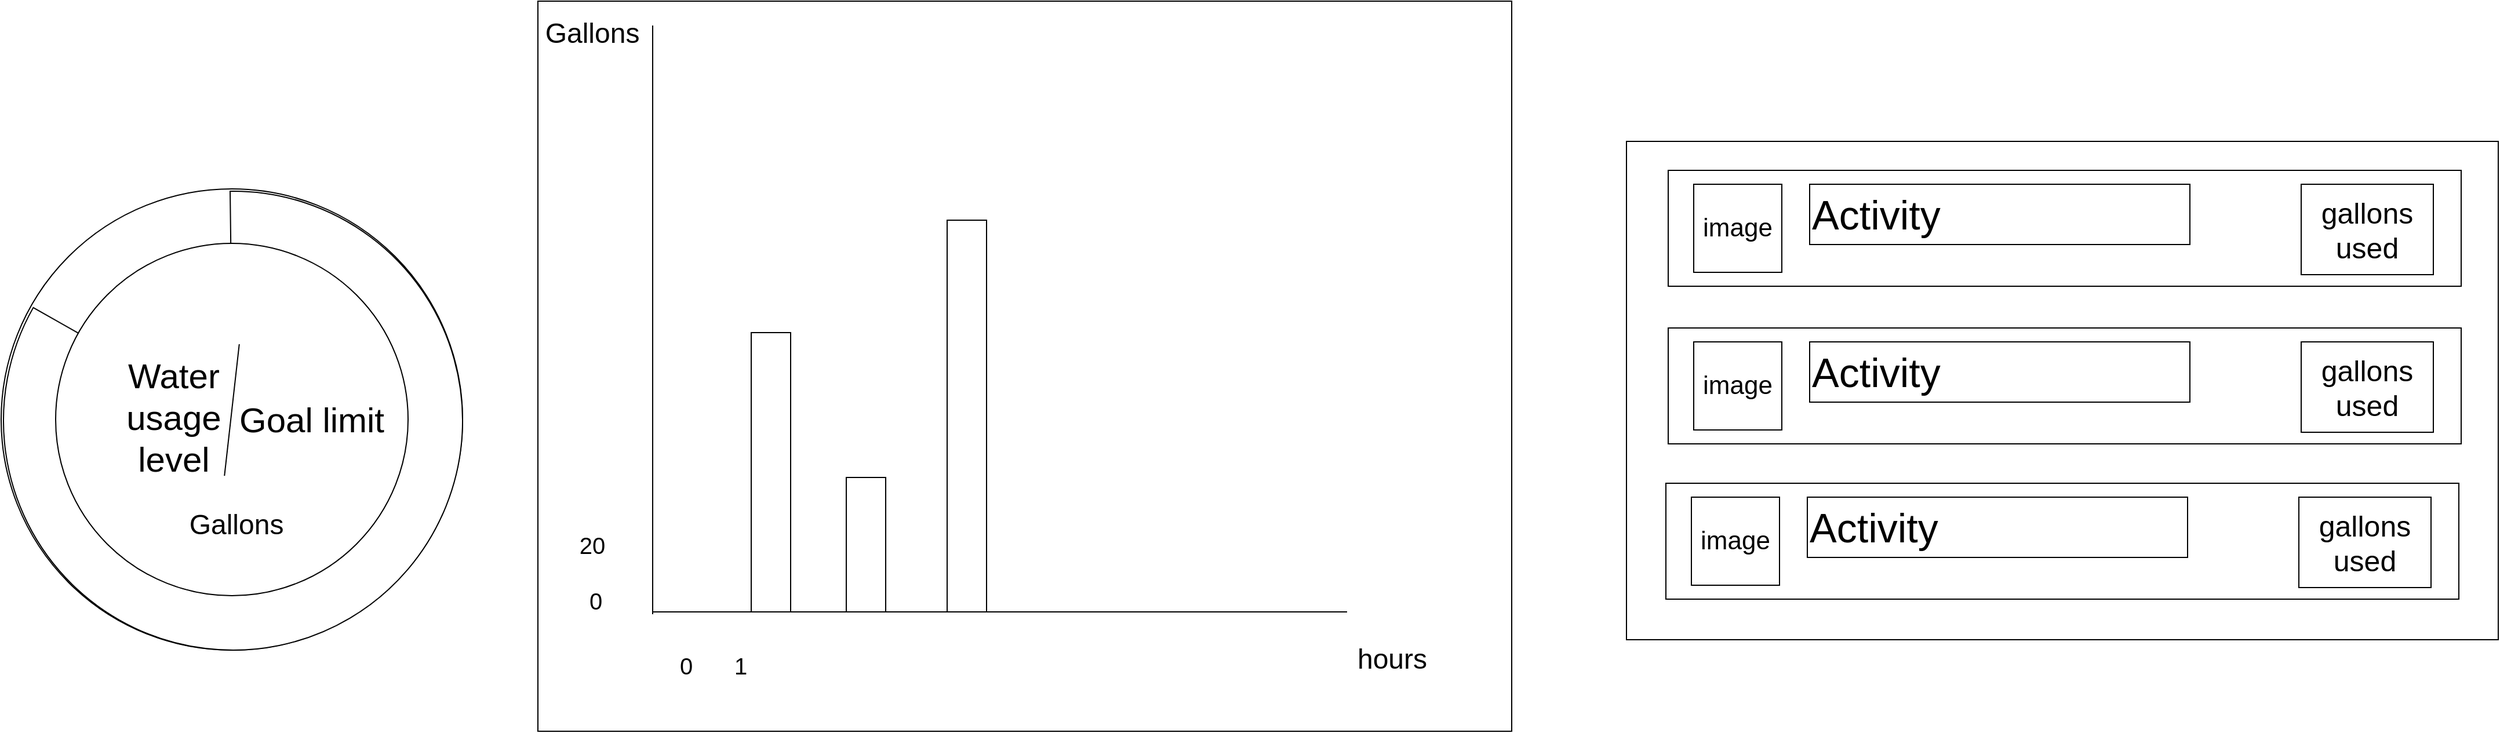 <mxfile version="25.0.1">
  <diagram name="Trang-1" id="RMpz4kxaL7elT-EK_E2y">
    <mxGraphModel dx="3210" dy="5570" grid="0" gridSize="10" guides="1" tooltips="1" connect="1" arrows="1" fold="1" page="0" pageScale="1" pageWidth="827" pageHeight="1169" math="0" shadow="0">
      <root>
        <mxCell id="0" />
        <mxCell id="1" parent="0" />
        <mxCell id="_Y1_0r8nFvzVV1SGekuT-4" value="" style="group" vertex="1" connectable="0" parent="1">
          <mxGeometry x="-205" y="285" width="398" height="398" as="geometry" />
        </mxCell>
        <mxCell id="_Y1_0r8nFvzVV1SGekuT-1" value="" style="ellipse;whiteSpace=wrap;html=1;aspect=fixed;" vertex="1" parent="_Y1_0r8nFvzVV1SGekuT-4">
          <mxGeometry width="398" height="398" as="geometry" />
        </mxCell>
        <mxCell id="_Y1_0r8nFvzVV1SGekuT-3" value="" style="verticalLabelPosition=bottom;verticalAlign=top;html=1;shape=mxgraph.basic.pie;startAngle=0.998;endAngle=0.832;" vertex="1" parent="_Y1_0r8nFvzVV1SGekuT-4">
          <mxGeometry x="2" y="2" width="396" height="396" as="geometry" />
        </mxCell>
        <mxCell id="_Y1_0r8nFvzVV1SGekuT-2" value="" style="ellipse;whiteSpace=wrap;html=1;aspect=fixed;" vertex="1" parent="_Y1_0r8nFvzVV1SGekuT-4">
          <mxGeometry x="47" y="47" width="304" height="304" as="geometry" />
        </mxCell>
        <mxCell id="_Y1_0r8nFvzVV1SGekuT-5" value="&lt;span style=&quot;font-size: 30px;&quot;&gt;Water usage level&lt;/span&gt;" style="text;html=1;align=center;verticalAlign=middle;whiteSpace=wrap;rounded=0;strokeWidth=5;" vertex="1" parent="_Y1_0r8nFvzVV1SGekuT-4">
          <mxGeometry x="84" y="159" width="130" height="75" as="geometry" />
        </mxCell>
        <mxCell id="_Y1_0r8nFvzVV1SGekuT-6" value="&lt;span style=&quot;font-size: 30px;&quot;&gt;Goal limit&lt;/span&gt;" style="text;html=1;align=center;verticalAlign=middle;whiteSpace=wrap;rounded=0;strokeWidth=5;" vertex="1" parent="_Y1_0r8nFvzVV1SGekuT-4">
          <mxGeometry x="203" y="161.5" width="130" height="75" as="geometry" />
        </mxCell>
        <mxCell id="_Y1_0r8nFvzVV1SGekuT-11" value="" style="endArrow=none;html=1;rounded=0;entryX=0;entryY=0;entryDx=0;entryDy=0;" edge="1" parent="_Y1_0r8nFvzVV1SGekuT-4">
          <mxGeometry width="50" height="50" relative="1" as="geometry">
            <mxPoint x="205.396" y="134.0" as="sourcePoint" />
            <mxPoint x="192.61" y="247.57" as="targetPoint" />
          </mxGeometry>
        </mxCell>
        <mxCell id="_Y1_0r8nFvzVV1SGekuT-18" value="Gallons" style="text;html=1;align=center;verticalAlign=middle;whiteSpace=wrap;rounded=0;strokeWidth=3;fontSize=24;" vertex="1" parent="_Y1_0r8nFvzVV1SGekuT-4">
          <mxGeometry x="173" y="275" width="60" height="30" as="geometry" />
        </mxCell>
        <mxCell id="_Y1_0r8nFvzVV1SGekuT-50" value="" style="group" vertex="1" connectable="0" parent="1">
          <mxGeometry x="275" y="136" width="823" height="617" as="geometry" />
        </mxCell>
        <mxCell id="_Y1_0r8nFvzVV1SGekuT-55" value="" style="rounded=0;whiteSpace=wrap;html=1;" vertex="1" parent="_Y1_0r8nFvzVV1SGekuT-50">
          <mxGeometry x="-17" y="-13" width="840" height="630" as="geometry" />
        </mxCell>
        <mxCell id="_Y1_0r8nFvzVV1SGekuT-12" value="" style="endArrow=none;html=1;rounded=0;" edge="1" parent="_Y1_0r8nFvzVV1SGekuT-50">
          <mxGeometry width="50" height="50" relative="1" as="geometry">
            <mxPoint x="82" y="514" as="sourcePoint" />
            <mxPoint x="681" y="514" as="targetPoint" />
          </mxGeometry>
        </mxCell>
        <mxCell id="_Y1_0r8nFvzVV1SGekuT-13" value="" style="endArrow=none;html=1;rounded=0;" edge="1" parent="_Y1_0r8nFvzVV1SGekuT-50">
          <mxGeometry width="50" height="50" relative="1" as="geometry">
            <mxPoint x="82" y="516" as="sourcePoint" />
            <mxPoint x="82" y="8" as="targetPoint" />
          </mxGeometry>
        </mxCell>
        <mxCell id="_Y1_0r8nFvzVV1SGekuT-14" value="" style="rounded=0;whiteSpace=wrap;html=1;" vertex="1" parent="_Y1_0r8nFvzVV1SGekuT-50">
          <mxGeometry x="167" y="273" width="34" height="241" as="geometry" />
        </mxCell>
        <mxCell id="_Y1_0r8nFvzVV1SGekuT-15" value="" style="rounded=0;whiteSpace=wrap;html=1;" vertex="1" parent="_Y1_0r8nFvzVV1SGekuT-50">
          <mxGeometry x="249" y="398" width="34" height="116" as="geometry" />
        </mxCell>
        <mxCell id="_Y1_0r8nFvzVV1SGekuT-16" value="" style="rounded=0;whiteSpace=wrap;html=1;" vertex="1" parent="_Y1_0r8nFvzVV1SGekuT-50">
          <mxGeometry x="336" y="176" width="34" height="338" as="geometry" />
        </mxCell>
        <mxCell id="_Y1_0r8nFvzVV1SGekuT-17" value="Gallons" style="text;html=1;align=center;verticalAlign=middle;whiteSpace=wrap;rounded=0;strokeWidth=3;fontSize=24;" vertex="1" parent="_Y1_0r8nFvzVV1SGekuT-50">
          <mxGeometry width="60" height="30" as="geometry" />
        </mxCell>
        <mxCell id="_Y1_0r8nFvzVV1SGekuT-19" value="hours" style="text;html=1;align=center;verticalAlign=middle;whiteSpace=wrap;rounded=0;strokeWidth=3;fontSize=24;" vertex="1" parent="_Y1_0r8nFvzVV1SGekuT-50">
          <mxGeometry x="690" y="540" width="60" height="30" as="geometry" />
        </mxCell>
        <mxCell id="_Y1_0r8nFvzVV1SGekuT-20" value="0" style="text;html=1;align=center;verticalAlign=middle;whiteSpace=wrap;rounded=0;fontSize=20;" vertex="1" parent="_Y1_0r8nFvzVV1SGekuT-50">
          <mxGeometry x="81" y="545" width="60" height="30" as="geometry" />
        </mxCell>
        <mxCell id="_Y1_0r8nFvzVV1SGekuT-21" value="1" style="text;html=1;align=center;verticalAlign=middle;whiteSpace=wrap;rounded=0;fontSize=20;" vertex="1" parent="_Y1_0r8nFvzVV1SGekuT-50">
          <mxGeometry x="128" y="545" width="60" height="30" as="geometry" />
        </mxCell>
        <mxCell id="_Y1_0r8nFvzVV1SGekuT-22" value="0" style="text;html=1;align=center;verticalAlign=middle;whiteSpace=wrap;rounded=0;fontSize=20;" vertex="1" parent="_Y1_0r8nFvzVV1SGekuT-50">
          <mxGeometry x="3" y="489" width="60" height="30" as="geometry" />
        </mxCell>
        <mxCell id="_Y1_0r8nFvzVV1SGekuT-24" value="20" style="text;html=1;align=center;verticalAlign=middle;whiteSpace=wrap;rounded=0;fontSize=20;" vertex="1" parent="_Y1_0r8nFvzVV1SGekuT-50">
          <mxGeometry y="441" width="60" height="30" as="geometry" />
        </mxCell>
        <mxCell id="_Y1_0r8nFvzVV1SGekuT-51" value="" style="group" vertex="1" connectable="0" parent="1">
          <mxGeometry x="1197" y="244" width="752" height="430" as="geometry" />
        </mxCell>
        <mxCell id="_Y1_0r8nFvzVV1SGekuT-31" value="" style="rounded=0;whiteSpace=wrap;html=1;" vertex="1" parent="_Y1_0r8nFvzVV1SGekuT-51">
          <mxGeometry width="752" height="430" as="geometry" />
        </mxCell>
        <mxCell id="_Y1_0r8nFvzVV1SGekuT-39" value="" style="group" vertex="1" connectable="0" parent="_Y1_0r8nFvzVV1SGekuT-51">
          <mxGeometry x="36" y="25" width="684" height="100" as="geometry" />
        </mxCell>
        <mxCell id="_Y1_0r8nFvzVV1SGekuT-32" value="" style="rounded=0;whiteSpace=wrap;html=1;labelBorderColor=none;" vertex="1" parent="_Y1_0r8nFvzVV1SGekuT-39">
          <mxGeometry width="684" height="100" as="geometry" />
        </mxCell>
        <mxCell id="_Y1_0r8nFvzVV1SGekuT-35" value="image" style="rounded=0;whiteSpace=wrap;html=1;labelBorderColor=none;fontSize=22;" vertex="1" parent="_Y1_0r8nFvzVV1SGekuT-39">
          <mxGeometry x="22" y="12" width="76" height="76" as="geometry" />
        </mxCell>
        <mxCell id="_Y1_0r8nFvzVV1SGekuT-36" value="Activity" style="rounded=0;whiteSpace=wrap;html=1;labelBorderColor=none;align=left;fontSize=35;" vertex="1" parent="_Y1_0r8nFvzVV1SGekuT-39">
          <mxGeometry x="122" y="12" width="328" height="52" as="geometry" />
        </mxCell>
        <mxCell id="_Y1_0r8nFvzVV1SGekuT-37" value="gallons used" style="rounded=0;whiteSpace=wrap;html=1;labelBorderColor=none;fontSize=25;" vertex="1" parent="_Y1_0r8nFvzVV1SGekuT-39">
          <mxGeometry x="546" y="12" width="114" height="78" as="geometry" />
        </mxCell>
        <mxCell id="_Y1_0r8nFvzVV1SGekuT-40" value="" style="group" vertex="1" connectable="0" parent="_Y1_0r8nFvzVV1SGekuT-51">
          <mxGeometry x="36" y="161" width="684" height="100" as="geometry" />
        </mxCell>
        <mxCell id="_Y1_0r8nFvzVV1SGekuT-41" value="" style="rounded=0;whiteSpace=wrap;html=1;labelBorderColor=none;" vertex="1" parent="_Y1_0r8nFvzVV1SGekuT-40">
          <mxGeometry width="684" height="100" as="geometry" />
        </mxCell>
        <mxCell id="_Y1_0r8nFvzVV1SGekuT-42" value="image" style="rounded=0;whiteSpace=wrap;html=1;labelBorderColor=none;fontSize=22;" vertex="1" parent="_Y1_0r8nFvzVV1SGekuT-40">
          <mxGeometry x="22" y="12" width="76" height="76" as="geometry" />
        </mxCell>
        <mxCell id="_Y1_0r8nFvzVV1SGekuT-43" value="Activity" style="rounded=0;whiteSpace=wrap;html=1;labelBorderColor=none;align=left;fontSize=35;" vertex="1" parent="_Y1_0r8nFvzVV1SGekuT-40">
          <mxGeometry x="122" y="12" width="328" height="52" as="geometry" />
        </mxCell>
        <mxCell id="_Y1_0r8nFvzVV1SGekuT-44" value="gallons used" style="rounded=0;whiteSpace=wrap;html=1;labelBorderColor=none;fontSize=25;" vertex="1" parent="_Y1_0r8nFvzVV1SGekuT-40">
          <mxGeometry x="546" y="12" width="114" height="78" as="geometry" />
        </mxCell>
        <mxCell id="_Y1_0r8nFvzVV1SGekuT-45" value="" style="group" vertex="1" connectable="0" parent="_Y1_0r8nFvzVV1SGekuT-51">
          <mxGeometry x="34" y="295" width="684" height="100" as="geometry" />
        </mxCell>
        <mxCell id="_Y1_0r8nFvzVV1SGekuT-46" value="" style="rounded=0;whiteSpace=wrap;html=1;labelBorderColor=none;" vertex="1" parent="_Y1_0r8nFvzVV1SGekuT-45">
          <mxGeometry width="684" height="100" as="geometry" />
        </mxCell>
        <mxCell id="_Y1_0r8nFvzVV1SGekuT-47" value="image" style="rounded=0;whiteSpace=wrap;html=1;labelBorderColor=none;fontSize=22;" vertex="1" parent="_Y1_0r8nFvzVV1SGekuT-45">
          <mxGeometry x="22" y="12" width="76" height="76" as="geometry" />
        </mxCell>
        <mxCell id="_Y1_0r8nFvzVV1SGekuT-48" value="Activity" style="rounded=0;whiteSpace=wrap;html=1;labelBorderColor=none;align=left;fontSize=35;" vertex="1" parent="_Y1_0r8nFvzVV1SGekuT-45">
          <mxGeometry x="122" y="12" width="328" height="52" as="geometry" />
        </mxCell>
        <mxCell id="_Y1_0r8nFvzVV1SGekuT-49" value="gallons used" style="rounded=0;whiteSpace=wrap;html=1;labelBorderColor=none;fontSize=25;" vertex="1" parent="_Y1_0r8nFvzVV1SGekuT-45">
          <mxGeometry x="546" y="12" width="114" height="78" as="geometry" />
        </mxCell>
      </root>
    </mxGraphModel>
  </diagram>
</mxfile>

